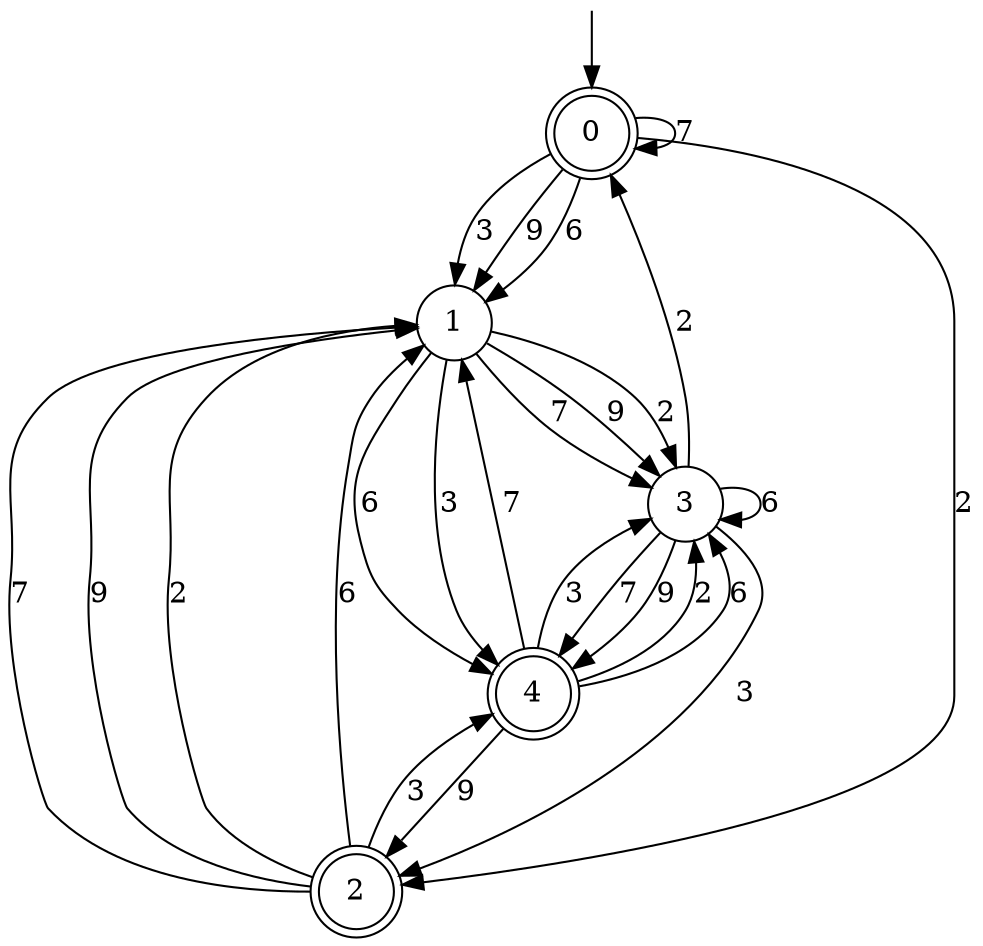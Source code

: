 digraph g {

	s0 [shape="doublecircle" label="0"];
	s1 [shape="circle" label="1"];
	s2 [shape="doublecircle" label="2"];
	s3 [shape="circle" label="3"];
	s4 [shape="doublecircle" label="4"];
	s0 -> s0 [label="7"];
	s0 -> s1 [label="9"];
	s0 -> s2 [label="2"];
	s0 -> s1 [label="6"];
	s0 -> s1 [label="3"];
	s1 -> s3 [label="7"];
	s1 -> s3 [label="9"];
	s1 -> s3 [label="2"];
	s1 -> s4 [label="6"];
	s1 -> s4 [label="3"];
	s2 -> s1 [label="7"];
	s2 -> s1 [label="9"];
	s2 -> s1 [label="2"];
	s2 -> s1 [label="6"];
	s2 -> s4 [label="3"];
	s3 -> s4 [label="7"];
	s3 -> s4 [label="9"];
	s3 -> s0 [label="2"];
	s3 -> s3 [label="6"];
	s3 -> s2 [label="3"];
	s4 -> s1 [label="7"];
	s4 -> s2 [label="9"];
	s4 -> s3 [label="2"];
	s4 -> s3 [label="6"];
	s4 -> s3 [label="3"];

__start0 [label="" shape="none" width="0" height="0"];
__start0 -> s0;

}
